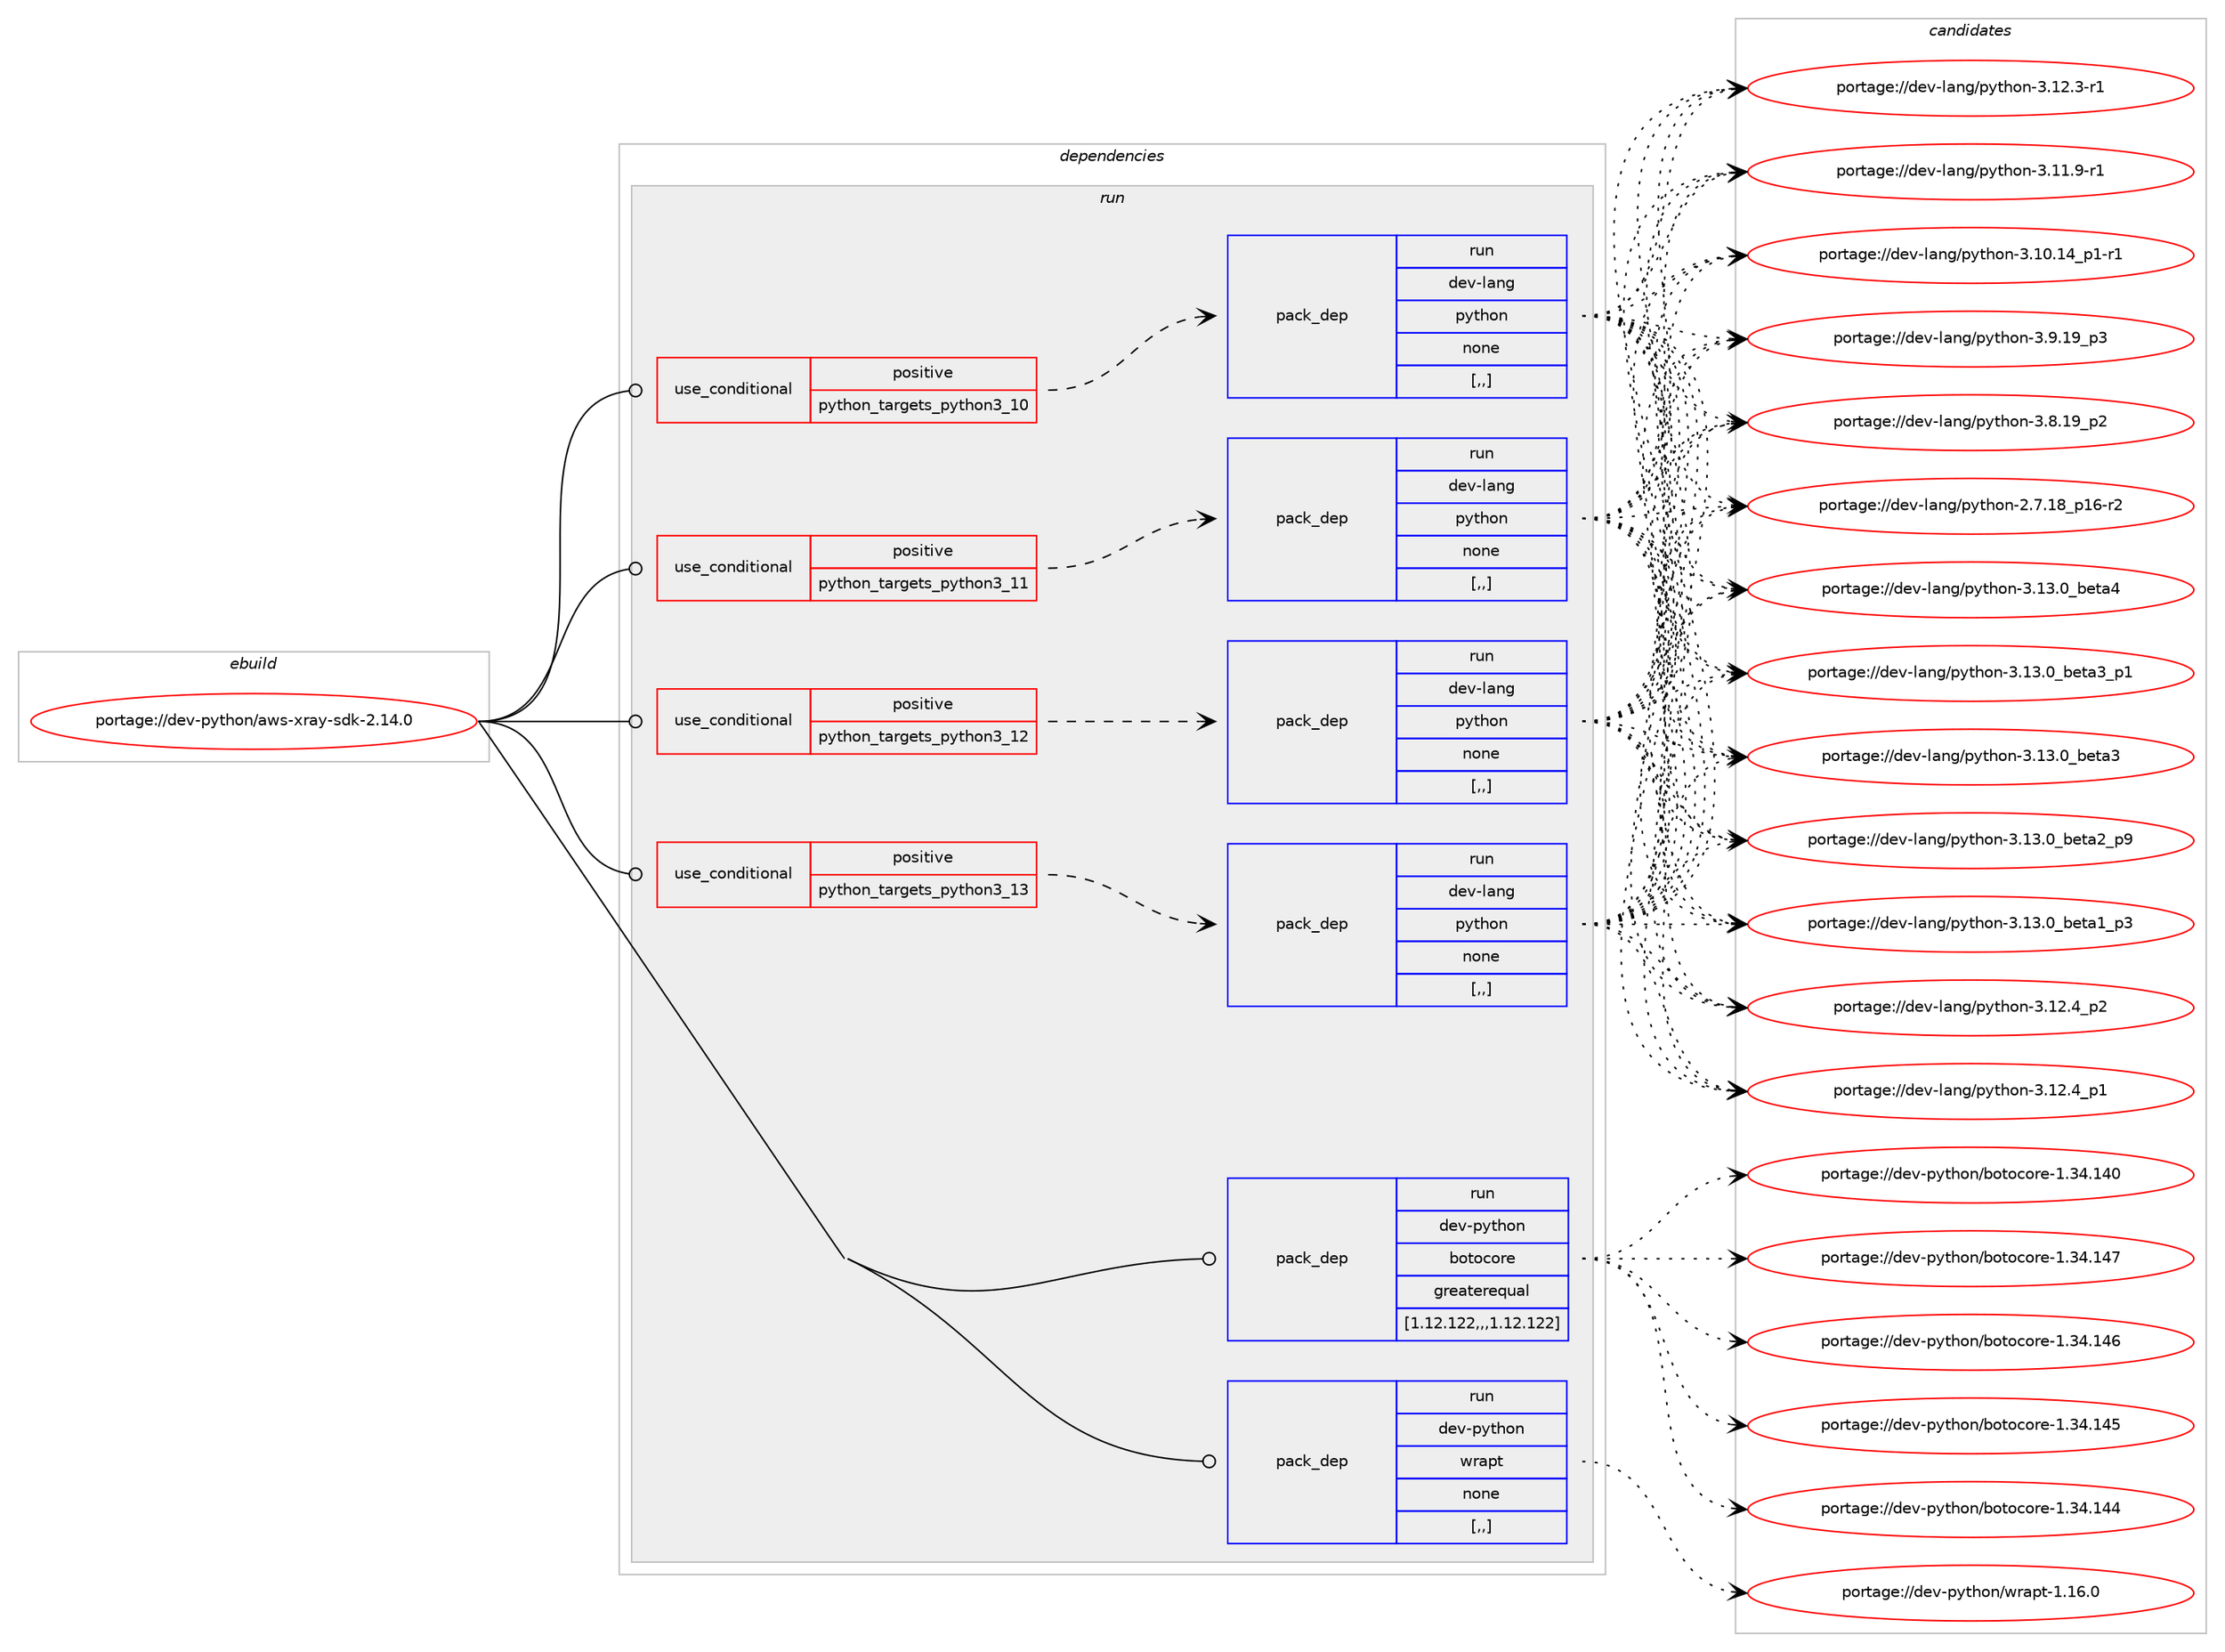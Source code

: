 digraph prolog {

# *************
# Graph options
# *************

newrank=true;
concentrate=true;
compound=true;
graph [rankdir=LR,fontname=Helvetica,fontsize=10,ranksep=1.5];#, ranksep=2.5, nodesep=0.2];
edge  [arrowhead=vee];
node  [fontname=Helvetica,fontsize=10];

# **********
# The ebuild
# **********

subgraph cluster_leftcol {
color=gray;
label=<<i>ebuild</i>>;
id [label="portage://dev-python/aws-xray-sdk-2.14.0", color=red, width=4, href="../dev-python/aws-xray-sdk-2.14.0.svg"];
}

# ****************
# The dependencies
# ****************

subgraph cluster_midcol {
color=gray;
label=<<i>dependencies</i>>;
subgraph cluster_compile {
fillcolor="#eeeeee";
style=filled;
label=<<i>compile</i>>;
}
subgraph cluster_compileandrun {
fillcolor="#eeeeee";
style=filled;
label=<<i>compile and run</i>>;
}
subgraph cluster_run {
fillcolor="#eeeeee";
style=filled;
label=<<i>run</i>>;
subgraph cond31398 {
dependency142991 [label=<<TABLE BORDER="0" CELLBORDER="1" CELLSPACING="0" CELLPADDING="4"><TR><TD ROWSPAN="3" CELLPADDING="10">use_conditional</TD></TR><TR><TD>positive</TD></TR><TR><TD>python_targets_python3_10</TD></TR></TABLE>>, shape=none, color=red];
subgraph pack110346 {
dependency142992 [label=<<TABLE BORDER="0" CELLBORDER="1" CELLSPACING="0" CELLPADDING="4" WIDTH="220"><TR><TD ROWSPAN="6" CELLPADDING="30">pack_dep</TD></TR><TR><TD WIDTH="110">run</TD></TR><TR><TD>dev-lang</TD></TR><TR><TD>python</TD></TR><TR><TD>none</TD></TR><TR><TD>[,,]</TD></TR></TABLE>>, shape=none, color=blue];
}
dependency142991:e -> dependency142992:w [weight=20,style="dashed",arrowhead="vee"];
}
id:e -> dependency142991:w [weight=20,style="solid",arrowhead="odot"];
subgraph cond31399 {
dependency142993 [label=<<TABLE BORDER="0" CELLBORDER="1" CELLSPACING="0" CELLPADDING="4"><TR><TD ROWSPAN="3" CELLPADDING="10">use_conditional</TD></TR><TR><TD>positive</TD></TR><TR><TD>python_targets_python3_11</TD></TR></TABLE>>, shape=none, color=red];
subgraph pack110347 {
dependency142994 [label=<<TABLE BORDER="0" CELLBORDER="1" CELLSPACING="0" CELLPADDING="4" WIDTH="220"><TR><TD ROWSPAN="6" CELLPADDING="30">pack_dep</TD></TR><TR><TD WIDTH="110">run</TD></TR><TR><TD>dev-lang</TD></TR><TR><TD>python</TD></TR><TR><TD>none</TD></TR><TR><TD>[,,]</TD></TR></TABLE>>, shape=none, color=blue];
}
dependency142993:e -> dependency142994:w [weight=20,style="dashed",arrowhead="vee"];
}
id:e -> dependency142993:w [weight=20,style="solid",arrowhead="odot"];
subgraph cond31400 {
dependency142995 [label=<<TABLE BORDER="0" CELLBORDER="1" CELLSPACING="0" CELLPADDING="4"><TR><TD ROWSPAN="3" CELLPADDING="10">use_conditional</TD></TR><TR><TD>positive</TD></TR><TR><TD>python_targets_python3_12</TD></TR></TABLE>>, shape=none, color=red];
subgraph pack110348 {
dependency142996 [label=<<TABLE BORDER="0" CELLBORDER="1" CELLSPACING="0" CELLPADDING="4" WIDTH="220"><TR><TD ROWSPAN="6" CELLPADDING="30">pack_dep</TD></TR><TR><TD WIDTH="110">run</TD></TR><TR><TD>dev-lang</TD></TR><TR><TD>python</TD></TR><TR><TD>none</TD></TR><TR><TD>[,,]</TD></TR></TABLE>>, shape=none, color=blue];
}
dependency142995:e -> dependency142996:w [weight=20,style="dashed",arrowhead="vee"];
}
id:e -> dependency142995:w [weight=20,style="solid",arrowhead="odot"];
subgraph cond31401 {
dependency142997 [label=<<TABLE BORDER="0" CELLBORDER="1" CELLSPACING="0" CELLPADDING="4"><TR><TD ROWSPAN="3" CELLPADDING="10">use_conditional</TD></TR><TR><TD>positive</TD></TR><TR><TD>python_targets_python3_13</TD></TR></TABLE>>, shape=none, color=red];
subgraph pack110349 {
dependency142998 [label=<<TABLE BORDER="0" CELLBORDER="1" CELLSPACING="0" CELLPADDING="4" WIDTH="220"><TR><TD ROWSPAN="6" CELLPADDING="30">pack_dep</TD></TR><TR><TD WIDTH="110">run</TD></TR><TR><TD>dev-lang</TD></TR><TR><TD>python</TD></TR><TR><TD>none</TD></TR><TR><TD>[,,]</TD></TR></TABLE>>, shape=none, color=blue];
}
dependency142997:e -> dependency142998:w [weight=20,style="dashed",arrowhead="vee"];
}
id:e -> dependency142997:w [weight=20,style="solid",arrowhead="odot"];
subgraph pack110350 {
dependency142999 [label=<<TABLE BORDER="0" CELLBORDER="1" CELLSPACING="0" CELLPADDING="4" WIDTH="220"><TR><TD ROWSPAN="6" CELLPADDING="30">pack_dep</TD></TR><TR><TD WIDTH="110">run</TD></TR><TR><TD>dev-python</TD></TR><TR><TD>botocore</TD></TR><TR><TD>greaterequal</TD></TR><TR><TD>[1.12.122,,,1.12.122]</TD></TR></TABLE>>, shape=none, color=blue];
}
id:e -> dependency142999:w [weight=20,style="solid",arrowhead="odot"];
subgraph pack110351 {
dependency143000 [label=<<TABLE BORDER="0" CELLBORDER="1" CELLSPACING="0" CELLPADDING="4" WIDTH="220"><TR><TD ROWSPAN="6" CELLPADDING="30">pack_dep</TD></TR><TR><TD WIDTH="110">run</TD></TR><TR><TD>dev-python</TD></TR><TR><TD>wrapt</TD></TR><TR><TD>none</TD></TR><TR><TD>[,,]</TD></TR></TABLE>>, shape=none, color=blue];
}
id:e -> dependency143000:w [weight=20,style="solid",arrowhead="odot"];
}
}

# **************
# The candidates
# **************

subgraph cluster_choices {
rank=same;
color=gray;
label=<<i>candidates</i>>;

subgraph choice110346 {
color=black;
nodesep=1;
choice1001011184510897110103471121211161041111104551464951464895981011169752 [label="portage://dev-lang/python-3.13.0_beta4", color=red, width=4,href="../dev-lang/python-3.13.0_beta4.svg"];
choice10010111845108971101034711212111610411111045514649514648959810111697519511249 [label="portage://dev-lang/python-3.13.0_beta3_p1", color=red, width=4,href="../dev-lang/python-3.13.0_beta3_p1.svg"];
choice1001011184510897110103471121211161041111104551464951464895981011169751 [label="portage://dev-lang/python-3.13.0_beta3", color=red, width=4,href="../dev-lang/python-3.13.0_beta3.svg"];
choice10010111845108971101034711212111610411111045514649514648959810111697509511257 [label="portage://dev-lang/python-3.13.0_beta2_p9", color=red, width=4,href="../dev-lang/python-3.13.0_beta2_p9.svg"];
choice10010111845108971101034711212111610411111045514649514648959810111697499511251 [label="portage://dev-lang/python-3.13.0_beta1_p3", color=red, width=4,href="../dev-lang/python-3.13.0_beta1_p3.svg"];
choice100101118451089711010347112121116104111110455146495046529511250 [label="portage://dev-lang/python-3.12.4_p2", color=red, width=4,href="../dev-lang/python-3.12.4_p2.svg"];
choice100101118451089711010347112121116104111110455146495046529511249 [label="portage://dev-lang/python-3.12.4_p1", color=red, width=4,href="../dev-lang/python-3.12.4_p1.svg"];
choice100101118451089711010347112121116104111110455146495046514511449 [label="portage://dev-lang/python-3.12.3-r1", color=red, width=4,href="../dev-lang/python-3.12.3-r1.svg"];
choice100101118451089711010347112121116104111110455146494946574511449 [label="portage://dev-lang/python-3.11.9-r1", color=red, width=4,href="../dev-lang/python-3.11.9-r1.svg"];
choice100101118451089711010347112121116104111110455146494846495295112494511449 [label="portage://dev-lang/python-3.10.14_p1-r1", color=red, width=4,href="../dev-lang/python-3.10.14_p1-r1.svg"];
choice100101118451089711010347112121116104111110455146574649579511251 [label="portage://dev-lang/python-3.9.19_p3", color=red, width=4,href="../dev-lang/python-3.9.19_p3.svg"];
choice100101118451089711010347112121116104111110455146564649579511250 [label="portage://dev-lang/python-3.8.19_p2", color=red, width=4,href="../dev-lang/python-3.8.19_p2.svg"];
choice100101118451089711010347112121116104111110455046554649569511249544511450 [label="portage://dev-lang/python-2.7.18_p16-r2", color=red, width=4,href="../dev-lang/python-2.7.18_p16-r2.svg"];
dependency142992:e -> choice1001011184510897110103471121211161041111104551464951464895981011169752:w [style=dotted,weight="100"];
dependency142992:e -> choice10010111845108971101034711212111610411111045514649514648959810111697519511249:w [style=dotted,weight="100"];
dependency142992:e -> choice1001011184510897110103471121211161041111104551464951464895981011169751:w [style=dotted,weight="100"];
dependency142992:e -> choice10010111845108971101034711212111610411111045514649514648959810111697509511257:w [style=dotted,weight="100"];
dependency142992:e -> choice10010111845108971101034711212111610411111045514649514648959810111697499511251:w [style=dotted,weight="100"];
dependency142992:e -> choice100101118451089711010347112121116104111110455146495046529511250:w [style=dotted,weight="100"];
dependency142992:e -> choice100101118451089711010347112121116104111110455146495046529511249:w [style=dotted,weight="100"];
dependency142992:e -> choice100101118451089711010347112121116104111110455146495046514511449:w [style=dotted,weight="100"];
dependency142992:e -> choice100101118451089711010347112121116104111110455146494946574511449:w [style=dotted,weight="100"];
dependency142992:e -> choice100101118451089711010347112121116104111110455146494846495295112494511449:w [style=dotted,weight="100"];
dependency142992:e -> choice100101118451089711010347112121116104111110455146574649579511251:w [style=dotted,weight="100"];
dependency142992:e -> choice100101118451089711010347112121116104111110455146564649579511250:w [style=dotted,weight="100"];
dependency142992:e -> choice100101118451089711010347112121116104111110455046554649569511249544511450:w [style=dotted,weight="100"];
}
subgraph choice110347 {
color=black;
nodesep=1;
choice1001011184510897110103471121211161041111104551464951464895981011169752 [label="portage://dev-lang/python-3.13.0_beta4", color=red, width=4,href="../dev-lang/python-3.13.0_beta4.svg"];
choice10010111845108971101034711212111610411111045514649514648959810111697519511249 [label="portage://dev-lang/python-3.13.0_beta3_p1", color=red, width=4,href="../dev-lang/python-3.13.0_beta3_p1.svg"];
choice1001011184510897110103471121211161041111104551464951464895981011169751 [label="portage://dev-lang/python-3.13.0_beta3", color=red, width=4,href="../dev-lang/python-3.13.0_beta3.svg"];
choice10010111845108971101034711212111610411111045514649514648959810111697509511257 [label="portage://dev-lang/python-3.13.0_beta2_p9", color=red, width=4,href="../dev-lang/python-3.13.0_beta2_p9.svg"];
choice10010111845108971101034711212111610411111045514649514648959810111697499511251 [label="portage://dev-lang/python-3.13.0_beta1_p3", color=red, width=4,href="../dev-lang/python-3.13.0_beta1_p3.svg"];
choice100101118451089711010347112121116104111110455146495046529511250 [label="portage://dev-lang/python-3.12.4_p2", color=red, width=4,href="../dev-lang/python-3.12.4_p2.svg"];
choice100101118451089711010347112121116104111110455146495046529511249 [label="portage://dev-lang/python-3.12.4_p1", color=red, width=4,href="../dev-lang/python-3.12.4_p1.svg"];
choice100101118451089711010347112121116104111110455146495046514511449 [label="portage://dev-lang/python-3.12.3-r1", color=red, width=4,href="../dev-lang/python-3.12.3-r1.svg"];
choice100101118451089711010347112121116104111110455146494946574511449 [label="portage://dev-lang/python-3.11.9-r1", color=red, width=4,href="../dev-lang/python-3.11.9-r1.svg"];
choice100101118451089711010347112121116104111110455146494846495295112494511449 [label="portage://dev-lang/python-3.10.14_p1-r1", color=red, width=4,href="../dev-lang/python-3.10.14_p1-r1.svg"];
choice100101118451089711010347112121116104111110455146574649579511251 [label="portage://dev-lang/python-3.9.19_p3", color=red, width=4,href="../dev-lang/python-3.9.19_p3.svg"];
choice100101118451089711010347112121116104111110455146564649579511250 [label="portage://dev-lang/python-3.8.19_p2", color=red, width=4,href="../dev-lang/python-3.8.19_p2.svg"];
choice100101118451089711010347112121116104111110455046554649569511249544511450 [label="portage://dev-lang/python-2.7.18_p16-r2", color=red, width=4,href="../dev-lang/python-2.7.18_p16-r2.svg"];
dependency142994:e -> choice1001011184510897110103471121211161041111104551464951464895981011169752:w [style=dotted,weight="100"];
dependency142994:e -> choice10010111845108971101034711212111610411111045514649514648959810111697519511249:w [style=dotted,weight="100"];
dependency142994:e -> choice1001011184510897110103471121211161041111104551464951464895981011169751:w [style=dotted,weight="100"];
dependency142994:e -> choice10010111845108971101034711212111610411111045514649514648959810111697509511257:w [style=dotted,weight="100"];
dependency142994:e -> choice10010111845108971101034711212111610411111045514649514648959810111697499511251:w [style=dotted,weight="100"];
dependency142994:e -> choice100101118451089711010347112121116104111110455146495046529511250:w [style=dotted,weight="100"];
dependency142994:e -> choice100101118451089711010347112121116104111110455146495046529511249:w [style=dotted,weight="100"];
dependency142994:e -> choice100101118451089711010347112121116104111110455146495046514511449:w [style=dotted,weight="100"];
dependency142994:e -> choice100101118451089711010347112121116104111110455146494946574511449:w [style=dotted,weight="100"];
dependency142994:e -> choice100101118451089711010347112121116104111110455146494846495295112494511449:w [style=dotted,weight="100"];
dependency142994:e -> choice100101118451089711010347112121116104111110455146574649579511251:w [style=dotted,weight="100"];
dependency142994:e -> choice100101118451089711010347112121116104111110455146564649579511250:w [style=dotted,weight="100"];
dependency142994:e -> choice100101118451089711010347112121116104111110455046554649569511249544511450:w [style=dotted,weight="100"];
}
subgraph choice110348 {
color=black;
nodesep=1;
choice1001011184510897110103471121211161041111104551464951464895981011169752 [label="portage://dev-lang/python-3.13.0_beta4", color=red, width=4,href="../dev-lang/python-3.13.0_beta4.svg"];
choice10010111845108971101034711212111610411111045514649514648959810111697519511249 [label="portage://dev-lang/python-3.13.0_beta3_p1", color=red, width=4,href="../dev-lang/python-3.13.0_beta3_p1.svg"];
choice1001011184510897110103471121211161041111104551464951464895981011169751 [label="portage://dev-lang/python-3.13.0_beta3", color=red, width=4,href="../dev-lang/python-3.13.0_beta3.svg"];
choice10010111845108971101034711212111610411111045514649514648959810111697509511257 [label="portage://dev-lang/python-3.13.0_beta2_p9", color=red, width=4,href="../dev-lang/python-3.13.0_beta2_p9.svg"];
choice10010111845108971101034711212111610411111045514649514648959810111697499511251 [label="portage://dev-lang/python-3.13.0_beta1_p3", color=red, width=4,href="../dev-lang/python-3.13.0_beta1_p3.svg"];
choice100101118451089711010347112121116104111110455146495046529511250 [label="portage://dev-lang/python-3.12.4_p2", color=red, width=4,href="../dev-lang/python-3.12.4_p2.svg"];
choice100101118451089711010347112121116104111110455146495046529511249 [label="portage://dev-lang/python-3.12.4_p1", color=red, width=4,href="../dev-lang/python-3.12.4_p1.svg"];
choice100101118451089711010347112121116104111110455146495046514511449 [label="portage://dev-lang/python-3.12.3-r1", color=red, width=4,href="../dev-lang/python-3.12.3-r1.svg"];
choice100101118451089711010347112121116104111110455146494946574511449 [label="portage://dev-lang/python-3.11.9-r1", color=red, width=4,href="../dev-lang/python-3.11.9-r1.svg"];
choice100101118451089711010347112121116104111110455146494846495295112494511449 [label="portage://dev-lang/python-3.10.14_p1-r1", color=red, width=4,href="../dev-lang/python-3.10.14_p1-r1.svg"];
choice100101118451089711010347112121116104111110455146574649579511251 [label="portage://dev-lang/python-3.9.19_p3", color=red, width=4,href="../dev-lang/python-3.9.19_p3.svg"];
choice100101118451089711010347112121116104111110455146564649579511250 [label="portage://dev-lang/python-3.8.19_p2", color=red, width=4,href="../dev-lang/python-3.8.19_p2.svg"];
choice100101118451089711010347112121116104111110455046554649569511249544511450 [label="portage://dev-lang/python-2.7.18_p16-r2", color=red, width=4,href="../dev-lang/python-2.7.18_p16-r2.svg"];
dependency142996:e -> choice1001011184510897110103471121211161041111104551464951464895981011169752:w [style=dotted,weight="100"];
dependency142996:e -> choice10010111845108971101034711212111610411111045514649514648959810111697519511249:w [style=dotted,weight="100"];
dependency142996:e -> choice1001011184510897110103471121211161041111104551464951464895981011169751:w [style=dotted,weight="100"];
dependency142996:e -> choice10010111845108971101034711212111610411111045514649514648959810111697509511257:w [style=dotted,weight="100"];
dependency142996:e -> choice10010111845108971101034711212111610411111045514649514648959810111697499511251:w [style=dotted,weight="100"];
dependency142996:e -> choice100101118451089711010347112121116104111110455146495046529511250:w [style=dotted,weight="100"];
dependency142996:e -> choice100101118451089711010347112121116104111110455146495046529511249:w [style=dotted,weight="100"];
dependency142996:e -> choice100101118451089711010347112121116104111110455146495046514511449:w [style=dotted,weight="100"];
dependency142996:e -> choice100101118451089711010347112121116104111110455146494946574511449:w [style=dotted,weight="100"];
dependency142996:e -> choice100101118451089711010347112121116104111110455146494846495295112494511449:w [style=dotted,weight="100"];
dependency142996:e -> choice100101118451089711010347112121116104111110455146574649579511251:w [style=dotted,weight="100"];
dependency142996:e -> choice100101118451089711010347112121116104111110455146564649579511250:w [style=dotted,weight="100"];
dependency142996:e -> choice100101118451089711010347112121116104111110455046554649569511249544511450:w [style=dotted,weight="100"];
}
subgraph choice110349 {
color=black;
nodesep=1;
choice1001011184510897110103471121211161041111104551464951464895981011169752 [label="portage://dev-lang/python-3.13.0_beta4", color=red, width=4,href="../dev-lang/python-3.13.0_beta4.svg"];
choice10010111845108971101034711212111610411111045514649514648959810111697519511249 [label="portage://dev-lang/python-3.13.0_beta3_p1", color=red, width=4,href="../dev-lang/python-3.13.0_beta3_p1.svg"];
choice1001011184510897110103471121211161041111104551464951464895981011169751 [label="portage://dev-lang/python-3.13.0_beta3", color=red, width=4,href="../dev-lang/python-3.13.0_beta3.svg"];
choice10010111845108971101034711212111610411111045514649514648959810111697509511257 [label="portage://dev-lang/python-3.13.0_beta2_p9", color=red, width=4,href="../dev-lang/python-3.13.0_beta2_p9.svg"];
choice10010111845108971101034711212111610411111045514649514648959810111697499511251 [label="portage://dev-lang/python-3.13.0_beta1_p3", color=red, width=4,href="../dev-lang/python-3.13.0_beta1_p3.svg"];
choice100101118451089711010347112121116104111110455146495046529511250 [label="portage://dev-lang/python-3.12.4_p2", color=red, width=4,href="../dev-lang/python-3.12.4_p2.svg"];
choice100101118451089711010347112121116104111110455146495046529511249 [label="portage://dev-lang/python-3.12.4_p1", color=red, width=4,href="../dev-lang/python-3.12.4_p1.svg"];
choice100101118451089711010347112121116104111110455146495046514511449 [label="portage://dev-lang/python-3.12.3-r1", color=red, width=4,href="../dev-lang/python-3.12.3-r1.svg"];
choice100101118451089711010347112121116104111110455146494946574511449 [label="portage://dev-lang/python-3.11.9-r1", color=red, width=4,href="../dev-lang/python-3.11.9-r1.svg"];
choice100101118451089711010347112121116104111110455146494846495295112494511449 [label="portage://dev-lang/python-3.10.14_p1-r1", color=red, width=4,href="../dev-lang/python-3.10.14_p1-r1.svg"];
choice100101118451089711010347112121116104111110455146574649579511251 [label="portage://dev-lang/python-3.9.19_p3", color=red, width=4,href="../dev-lang/python-3.9.19_p3.svg"];
choice100101118451089711010347112121116104111110455146564649579511250 [label="portage://dev-lang/python-3.8.19_p2", color=red, width=4,href="../dev-lang/python-3.8.19_p2.svg"];
choice100101118451089711010347112121116104111110455046554649569511249544511450 [label="portage://dev-lang/python-2.7.18_p16-r2", color=red, width=4,href="../dev-lang/python-2.7.18_p16-r2.svg"];
dependency142998:e -> choice1001011184510897110103471121211161041111104551464951464895981011169752:w [style=dotted,weight="100"];
dependency142998:e -> choice10010111845108971101034711212111610411111045514649514648959810111697519511249:w [style=dotted,weight="100"];
dependency142998:e -> choice1001011184510897110103471121211161041111104551464951464895981011169751:w [style=dotted,weight="100"];
dependency142998:e -> choice10010111845108971101034711212111610411111045514649514648959810111697509511257:w [style=dotted,weight="100"];
dependency142998:e -> choice10010111845108971101034711212111610411111045514649514648959810111697499511251:w [style=dotted,weight="100"];
dependency142998:e -> choice100101118451089711010347112121116104111110455146495046529511250:w [style=dotted,weight="100"];
dependency142998:e -> choice100101118451089711010347112121116104111110455146495046529511249:w [style=dotted,weight="100"];
dependency142998:e -> choice100101118451089711010347112121116104111110455146495046514511449:w [style=dotted,weight="100"];
dependency142998:e -> choice100101118451089711010347112121116104111110455146494946574511449:w [style=dotted,weight="100"];
dependency142998:e -> choice100101118451089711010347112121116104111110455146494846495295112494511449:w [style=dotted,weight="100"];
dependency142998:e -> choice100101118451089711010347112121116104111110455146574649579511251:w [style=dotted,weight="100"];
dependency142998:e -> choice100101118451089711010347112121116104111110455146564649579511250:w [style=dotted,weight="100"];
dependency142998:e -> choice100101118451089711010347112121116104111110455046554649569511249544511450:w [style=dotted,weight="100"];
}
subgraph choice110350 {
color=black;
nodesep=1;
choice10010111845112121116104111110479811111611199111114101454946515246495255 [label="portage://dev-python/botocore-1.34.147", color=red, width=4,href="../dev-python/botocore-1.34.147.svg"];
choice10010111845112121116104111110479811111611199111114101454946515246495254 [label="portage://dev-python/botocore-1.34.146", color=red, width=4,href="../dev-python/botocore-1.34.146.svg"];
choice10010111845112121116104111110479811111611199111114101454946515246495253 [label="portage://dev-python/botocore-1.34.145", color=red, width=4,href="../dev-python/botocore-1.34.145.svg"];
choice10010111845112121116104111110479811111611199111114101454946515246495252 [label="portage://dev-python/botocore-1.34.144", color=red, width=4,href="../dev-python/botocore-1.34.144.svg"];
choice10010111845112121116104111110479811111611199111114101454946515246495248 [label="portage://dev-python/botocore-1.34.140", color=red, width=4,href="../dev-python/botocore-1.34.140.svg"];
dependency142999:e -> choice10010111845112121116104111110479811111611199111114101454946515246495255:w [style=dotted,weight="100"];
dependency142999:e -> choice10010111845112121116104111110479811111611199111114101454946515246495254:w [style=dotted,weight="100"];
dependency142999:e -> choice10010111845112121116104111110479811111611199111114101454946515246495253:w [style=dotted,weight="100"];
dependency142999:e -> choice10010111845112121116104111110479811111611199111114101454946515246495252:w [style=dotted,weight="100"];
dependency142999:e -> choice10010111845112121116104111110479811111611199111114101454946515246495248:w [style=dotted,weight="100"];
}
subgraph choice110351 {
color=black;
nodesep=1;
choice10010111845112121116104111110471191149711211645494649544648 [label="portage://dev-python/wrapt-1.16.0", color=red, width=4,href="../dev-python/wrapt-1.16.0.svg"];
dependency143000:e -> choice10010111845112121116104111110471191149711211645494649544648:w [style=dotted,weight="100"];
}
}

}
